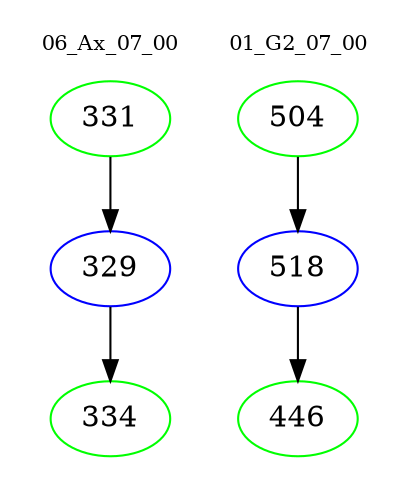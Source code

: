 digraph{
subgraph cluster_0 {
color = white
label = "06_Ax_07_00";
fontsize=10;
T0_331 [label="331", color="green"]
T0_331 -> T0_329 [color="black"]
T0_329 [label="329", color="blue"]
T0_329 -> T0_334 [color="black"]
T0_334 [label="334", color="green"]
}
subgraph cluster_1 {
color = white
label = "01_G2_07_00";
fontsize=10;
T1_504 [label="504", color="green"]
T1_504 -> T1_518 [color="black"]
T1_518 [label="518", color="blue"]
T1_518 -> T1_446 [color="black"]
T1_446 [label="446", color="green"]
}
}
